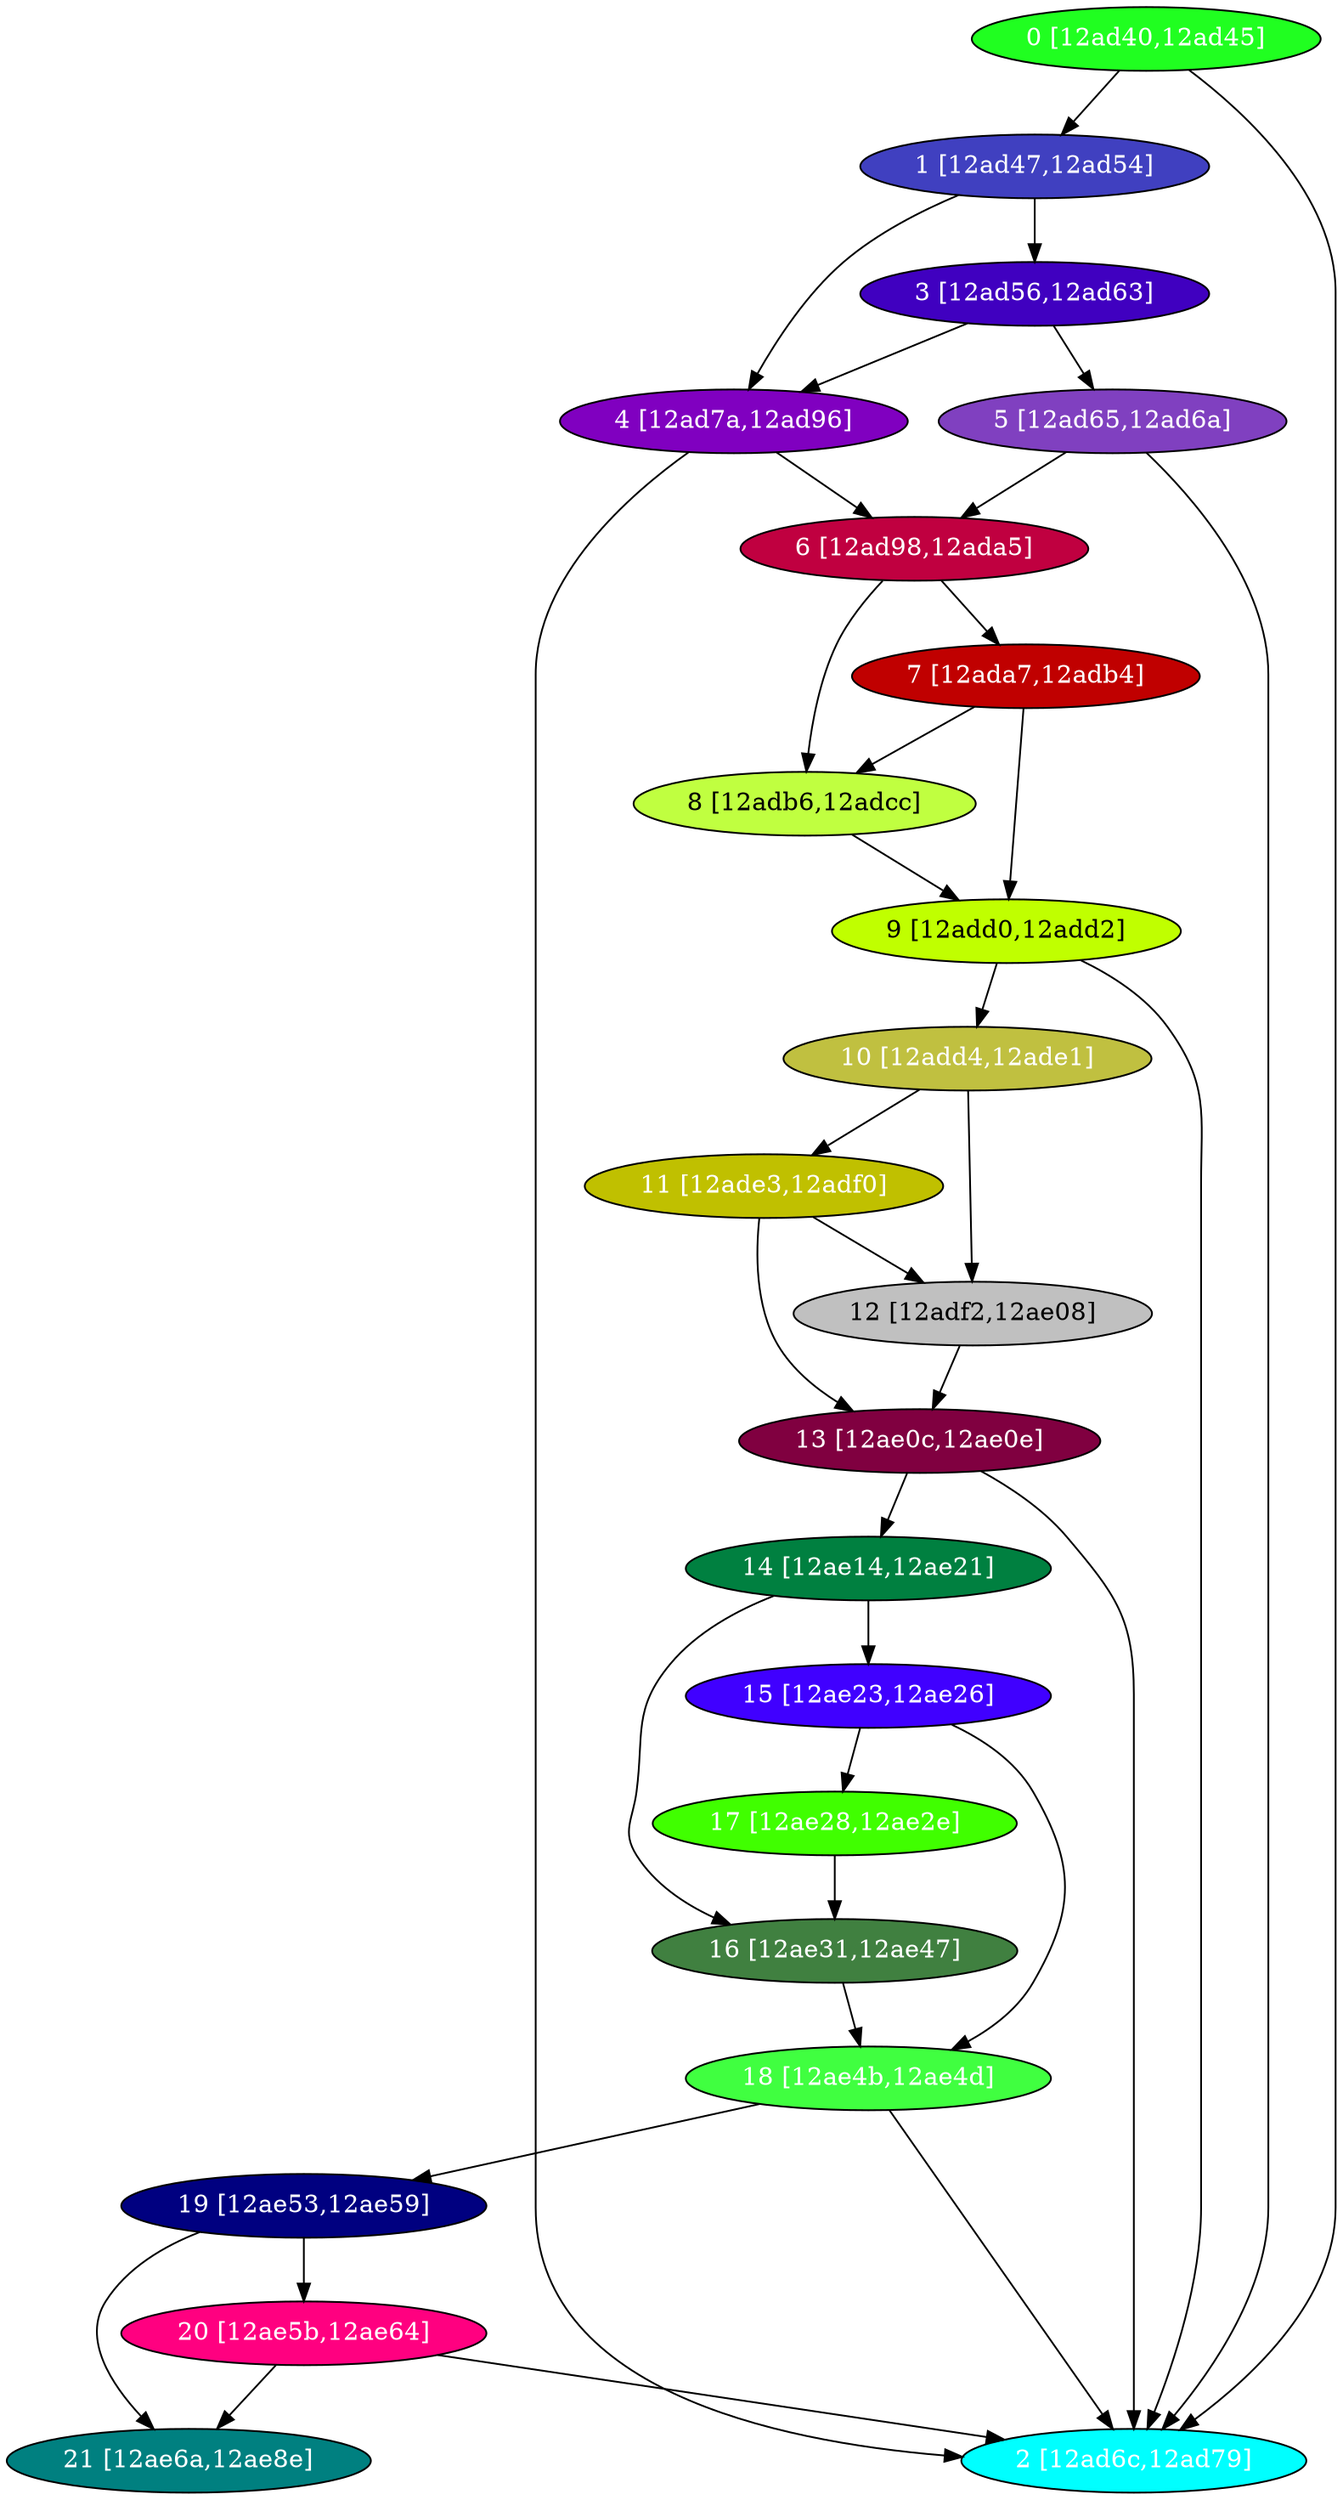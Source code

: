 diGraph libnss3{
	libnss3_0  [style=filled fillcolor="#20FF20" fontcolor="#ffffff" shape=oval label="0 [12ad40,12ad45]"]
	libnss3_1  [style=filled fillcolor="#4040C0" fontcolor="#ffffff" shape=oval label="1 [12ad47,12ad54]"]
	libnss3_2  [style=filled fillcolor="#00FFFF" fontcolor="#ffffff" shape=oval label="2 [12ad6c,12ad79]"]
	libnss3_3  [style=filled fillcolor="#4000C0" fontcolor="#ffffff" shape=oval label="3 [12ad56,12ad63]"]
	libnss3_4  [style=filled fillcolor="#8000C0" fontcolor="#ffffff" shape=oval label="4 [12ad7a,12ad96]"]
	libnss3_5  [style=filled fillcolor="#8040C0" fontcolor="#ffffff" shape=oval label="5 [12ad65,12ad6a]"]
	libnss3_6  [style=filled fillcolor="#C00040" fontcolor="#ffffff" shape=oval label="6 [12ad98,12ada5]"]
	libnss3_7  [style=filled fillcolor="#C00000" fontcolor="#ffffff" shape=oval label="7 [12ada7,12adb4]"]
	libnss3_8  [style=filled fillcolor="#C0FF40" fontcolor="#000000" shape=oval label="8 [12adb6,12adcc]"]
	libnss3_9  [style=filled fillcolor="#C0FF00" fontcolor="#000000" shape=oval label="9 [12add0,12add2]"]
	libnss3_a  [style=filled fillcolor="#C0C040" fontcolor="#ffffff" shape=oval label="10 [12add4,12ade1]"]
	libnss3_b  [style=filled fillcolor="#C0C000" fontcolor="#ffffff" shape=oval label="11 [12ade3,12adf0]"]
	libnss3_c  [style=filled fillcolor="#C0C0C0" fontcolor="#000000" shape=oval label="12 [12adf2,12ae08]"]
	libnss3_d  [style=filled fillcolor="#800040" fontcolor="#ffffff" shape=oval label="13 [12ae0c,12ae0e]"]
	libnss3_e  [style=filled fillcolor="#008040" fontcolor="#ffffff" shape=oval label="14 [12ae14,12ae21]"]
	libnss3_f  [style=filled fillcolor="#4000FF" fontcolor="#ffffff" shape=oval label="15 [12ae23,12ae26]"]
	libnss3_10  [style=filled fillcolor="#408040" fontcolor="#ffffff" shape=oval label="16 [12ae31,12ae47]"]
	libnss3_11  [style=filled fillcolor="#40FF00" fontcolor="#ffffff" shape=oval label="17 [12ae28,12ae2e]"]
	libnss3_12  [style=filled fillcolor="#40FF40" fontcolor="#ffffff" shape=oval label="18 [12ae4b,12ae4d]"]
	libnss3_13  [style=filled fillcolor="#000080" fontcolor="#ffffff" shape=oval label="19 [12ae53,12ae59]"]
	libnss3_14  [style=filled fillcolor="#FF0080" fontcolor="#ffffff" shape=oval label="20 [12ae5b,12ae64]"]
	libnss3_15  [style=filled fillcolor="#008080" fontcolor="#ffffff" shape=oval label="21 [12ae6a,12ae8e]"]

	libnss3_0 -> libnss3_1
	libnss3_0 -> libnss3_2
	libnss3_1 -> libnss3_3
	libnss3_1 -> libnss3_4
	libnss3_3 -> libnss3_4
	libnss3_3 -> libnss3_5
	libnss3_4 -> libnss3_2
	libnss3_4 -> libnss3_6
	libnss3_5 -> libnss3_2
	libnss3_5 -> libnss3_6
	libnss3_6 -> libnss3_7
	libnss3_6 -> libnss3_8
	libnss3_7 -> libnss3_8
	libnss3_7 -> libnss3_9
	libnss3_8 -> libnss3_9
	libnss3_9 -> libnss3_2
	libnss3_9 -> libnss3_a
	libnss3_a -> libnss3_b
	libnss3_a -> libnss3_c
	libnss3_b -> libnss3_c
	libnss3_b -> libnss3_d
	libnss3_c -> libnss3_d
	libnss3_d -> libnss3_2
	libnss3_d -> libnss3_e
	libnss3_e -> libnss3_f
	libnss3_e -> libnss3_10
	libnss3_f -> libnss3_11
	libnss3_f -> libnss3_12
	libnss3_10 -> libnss3_12
	libnss3_11 -> libnss3_10
	libnss3_12 -> libnss3_2
	libnss3_12 -> libnss3_13
	libnss3_13 -> libnss3_14
	libnss3_13 -> libnss3_15
	libnss3_14 -> libnss3_2
	libnss3_14 -> libnss3_15
}